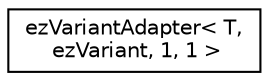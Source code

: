 digraph "Graphical Class Hierarchy"
{
 // LATEX_PDF_SIZE
  edge [fontname="Helvetica",fontsize="10",labelfontname="Helvetica",labelfontsize="10"];
  node [fontname="Helvetica",fontsize="10",shape=record];
  rankdir="LR";
  Node0 [label="ezVariantAdapter\< T,\l ezVariant, 1, 1 \>",height=0.2,width=0.4,color="black", fillcolor="white", style="filled",URL="$d3/d3a/structez_variant_adapter_3_01_t_00_01ez_variant_00_011_00_011_01_4.htm",tooltip=" "];
}
